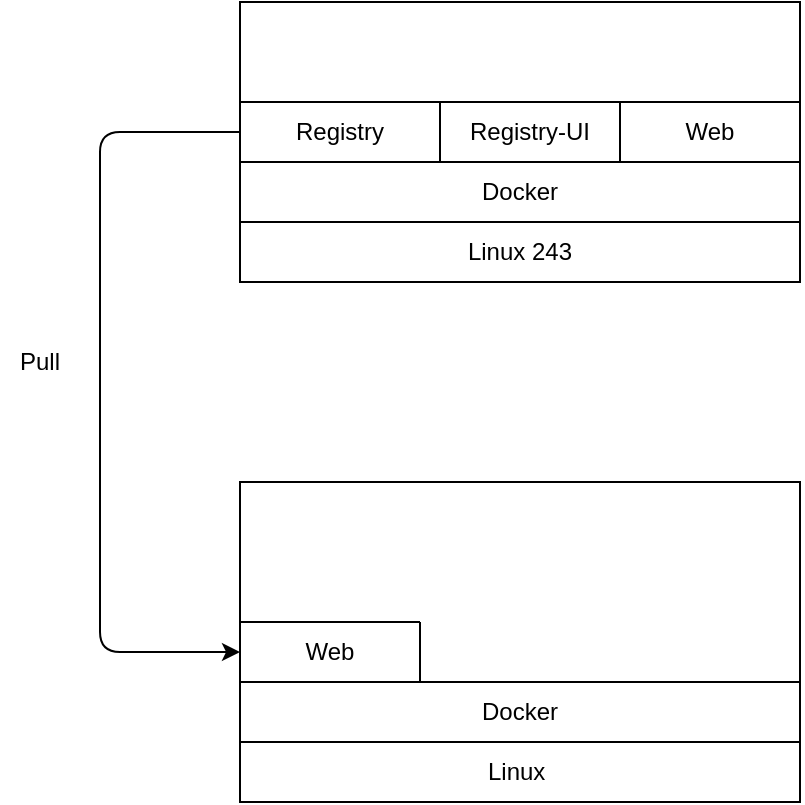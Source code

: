 <mxfile version="13.5.5" type="github">
  <diagram id="IT9nS8kqRxy1utYyjVAF" name="Page-1">
    <mxGraphModel dx="983" dy="504" grid="1" gridSize="10" guides="1" tooltips="1" connect="1" arrows="1" fold="1" page="1" pageScale="1" pageWidth="827" pageHeight="1169" math="0" shadow="0">
      <root>
        <mxCell id="0" />
        <mxCell id="1" parent="0" />
        <mxCell id="gb0lBnmiJU7sS7x-HtrJ-14" value="" style="rounded=0;whiteSpace=wrap;html=1;" vertex="1" parent="1">
          <mxGeometry x="230" y="240" width="280" height="140" as="geometry" />
        </mxCell>
        <mxCell id="gb0lBnmiJU7sS7x-HtrJ-17" value="Linux 243" style="text;html=1;strokeColor=none;fillColor=none;align=center;verticalAlign=middle;whiteSpace=wrap;rounded=0;" vertex="1" parent="1">
          <mxGeometry x="230" y="350" width="280" height="30" as="geometry" />
        </mxCell>
        <mxCell id="gb0lBnmiJU7sS7x-HtrJ-18" value="" style="endArrow=none;html=1;exitX=0;exitY=0;exitDx=0;exitDy=0;entryX=1;entryY=0;entryDx=0;entryDy=0;" edge="1" parent="1" source="gb0lBnmiJU7sS7x-HtrJ-17" target="gb0lBnmiJU7sS7x-HtrJ-17">
          <mxGeometry width="50" height="50" relative="1" as="geometry">
            <mxPoint x="430" y="380" as="sourcePoint" />
            <mxPoint x="480" y="330" as="targetPoint" />
            <Array as="points" />
          </mxGeometry>
        </mxCell>
        <mxCell id="gb0lBnmiJU7sS7x-HtrJ-19" value="Docker" style="text;html=1;strokeColor=none;fillColor=none;align=center;verticalAlign=middle;whiteSpace=wrap;rounded=0;" vertex="1" parent="1">
          <mxGeometry x="230" y="320" width="280" height="30" as="geometry" />
        </mxCell>
        <mxCell id="gb0lBnmiJU7sS7x-HtrJ-20" value="" style="endArrow=none;html=1;exitX=0;exitY=0;exitDx=0;exitDy=0;entryX=1;entryY=0;entryDx=0;entryDy=0;" edge="1" parent="1" source="gb0lBnmiJU7sS7x-HtrJ-19" target="gb0lBnmiJU7sS7x-HtrJ-19">
          <mxGeometry width="50" height="50" relative="1" as="geometry">
            <mxPoint x="430" y="350" as="sourcePoint" />
            <mxPoint x="480" y="300" as="targetPoint" />
          </mxGeometry>
        </mxCell>
        <mxCell id="gb0lBnmiJU7sS7x-HtrJ-21" value="" style="rounded=0;whiteSpace=wrap;html=1;" vertex="1" parent="1">
          <mxGeometry x="230" y="290" width="100" height="30" as="geometry" />
        </mxCell>
        <mxCell id="gb0lBnmiJU7sS7x-HtrJ-22" value="Registry" style="text;html=1;strokeColor=none;fillColor=none;align=center;verticalAlign=middle;whiteSpace=wrap;rounded=0;" vertex="1" parent="1">
          <mxGeometry x="230" y="290" width="100" height="30" as="geometry" />
        </mxCell>
        <mxCell id="gb0lBnmiJU7sS7x-HtrJ-28" value="" style="rounded=0;whiteSpace=wrap;html=1;" vertex="1" parent="1">
          <mxGeometry x="330" y="290" width="90" height="30" as="geometry" />
        </mxCell>
        <mxCell id="gb0lBnmiJU7sS7x-HtrJ-25" value="Registry-UI" style="text;html=1;strokeColor=none;fillColor=none;align=center;verticalAlign=middle;whiteSpace=wrap;rounded=0;" vertex="1" parent="1">
          <mxGeometry x="330" y="290" width="90" height="30" as="geometry" />
        </mxCell>
        <mxCell id="gb0lBnmiJU7sS7x-HtrJ-29" value="" style="rounded=0;whiteSpace=wrap;html=1;" vertex="1" parent="1">
          <mxGeometry x="420" y="290" width="90" height="30" as="geometry" />
        </mxCell>
        <mxCell id="gb0lBnmiJU7sS7x-HtrJ-30" value="Web" style="text;html=1;strokeColor=none;fillColor=none;align=center;verticalAlign=middle;whiteSpace=wrap;rounded=0;" vertex="1" parent="1">
          <mxGeometry x="420" y="290" width="90" height="30" as="geometry" />
        </mxCell>
        <mxCell id="gb0lBnmiJU7sS7x-HtrJ-32" value="" style="rounded=0;whiteSpace=wrap;html=1;" vertex="1" parent="1">
          <mxGeometry x="230" y="480" width="280" height="160" as="geometry" />
        </mxCell>
        <mxCell id="gb0lBnmiJU7sS7x-HtrJ-33" value="Linux&amp;nbsp;" style="text;html=1;strokeColor=none;fillColor=none;align=center;verticalAlign=middle;whiteSpace=wrap;rounded=0;" vertex="1" parent="1">
          <mxGeometry x="230" y="610" width="280" height="30" as="geometry" />
        </mxCell>
        <mxCell id="gb0lBnmiJU7sS7x-HtrJ-34" value="Docker" style="text;html=1;strokeColor=none;fillColor=none;align=center;verticalAlign=middle;whiteSpace=wrap;rounded=0;" vertex="1" parent="1">
          <mxGeometry x="230" y="580" width="280" height="30" as="geometry" />
        </mxCell>
        <mxCell id="gb0lBnmiJU7sS7x-HtrJ-42" value="" style="endArrow=none;html=1;exitX=0;exitY=0;exitDx=0;exitDy=0;entryX=1;entryY=0;entryDx=0;entryDy=0;" edge="1" parent="1">
          <mxGeometry width="50" height="50" relative="1" as="geometry">
            <mxPoint x="230.0" y="610" as="sourcePoint" />
            <mxPoint x="510" y="610" as="targetPoint" />
            <Array as="points" />
          </mxGeometry>
        </mxCell>
        <mxCell id="gb0lBnmiJU7sS7x-HtrJ-43" value="" style="endArrow=none;html=1;exitX=0;exitY=0;exitDx=0;exitDy=0;entryX=1;entryY=0;entryDx=0;entryDy=0;" edge="1" parent="1" source="gb0lBnmiJU7sS7x-HtrJ-34" target="gb0lBnmiJU7sS7x-HtrJ-34">
          <mxGeometry width="50" height="50" relative="1" as="geometry">
            <mxPoint x="410" y="470" as="sourcePoint" />
            <mxPoint x="460" y="420" as="targetPoint" />
          </mxGeometry>
        </mxCell>
        <mxCell id="gb0lBnmiJU7sS7x-HtrJ-44" value="" style="endArrow=classic;html=1;exitX=0;exitY=0.5;exitDx=0;exitDy=0;entryX=0;entryY=0.5;entryDx=0;entryDy=0;entryPerimeter=0;" edge="1" parent="1" source="gb0lBnmiJU7sS7x-HtrJ-22" target="gb0lBnmiJU7sS7x-HtrJ-45">
          <mxGeometry width="50" height="50" relative="1" as="geometry">
            <mxPoint x="170" y="410" as="sourcePoint" />
            <mxPoint x="220" y="560" as="targetPoint" />
            <Array as="points">
              <mxPoint x="160" y="305" />
              <mxPoint x="160" y="565" />
            </Array>
          </mxGeometry>
        </mxCell>
        <mxCell id="gb0lBnmiJU7sS7x-HtrJ-45" value="Web" style="text;html=1;strokeColor=none;fillColor=none;align=center;verticalAlign=middle;whiteSpace=wrap;rounded=0;" vertex="1" parent="1">
          <mxGeometry x="230" y="550" width="90" height="30" as="geometry" />
        </mxCell>
        <mxCell id="gb0lBnmiJU7sS7x-HtrJ-46" value="" style="endArrow=none;html=1;exitX=0;exitY=0;exitDx=0;exitDy=0;entryX=1;entryY=0;entryDx=0;entryDy=0;" edge="1" parent="1" source="gb0lBnmiJU7sS7x-HtrJ-45" target="gb0lBnmiJU7sS7x-HtrJ-45">
          <mxGeometry width="50" height="50" relative="1" as="geometry">
            <mxPoint x="410" y="480" as="sourcePoint" />
            <mxPoint x="460" y="430" as="targetPoint" />
          </mxGeometry>
        </mxCell>
        <mxCell id="gb0lBnmiJU7sS7x-HtrJ-47" value="" style="endArrow=none;html=1;exitX=1;exitY=0;exitDx=0;exitDy=0;entryX=1;entryY=1;entryDx=0;entryDy=0;" edge="1" parent="1" source="gb0lBnmiJU7sS7x-HtrJ-45" target="gb0lBnmiJU7sS7x-HtrJ-45">
          <mxGeometry width="50" height="50" relative="1" as="geometry">
            <mxPoint x="410" y="480" as="sourcePoint" />
            <mxPoint x="460" y="430" as="targetPoint" />
          </mxGeometry>
        </mxCell>
        <mxCell id="gb0lBnmiJU7sS7x-HtrJ-48" value="Pull" style="text;html=1;strokeColor=none;fillColor=none;align=center;verticalAlign=middle;whiteSpace=wrap;rounded=0;" vertex="1" parent="1">
          <mxGeometry x="110" y="410" width="40" height="20" as="geometry" />
        </mxCell>
      </root>
    </mxGraphModel>
  </diagram>
</mxfile>
